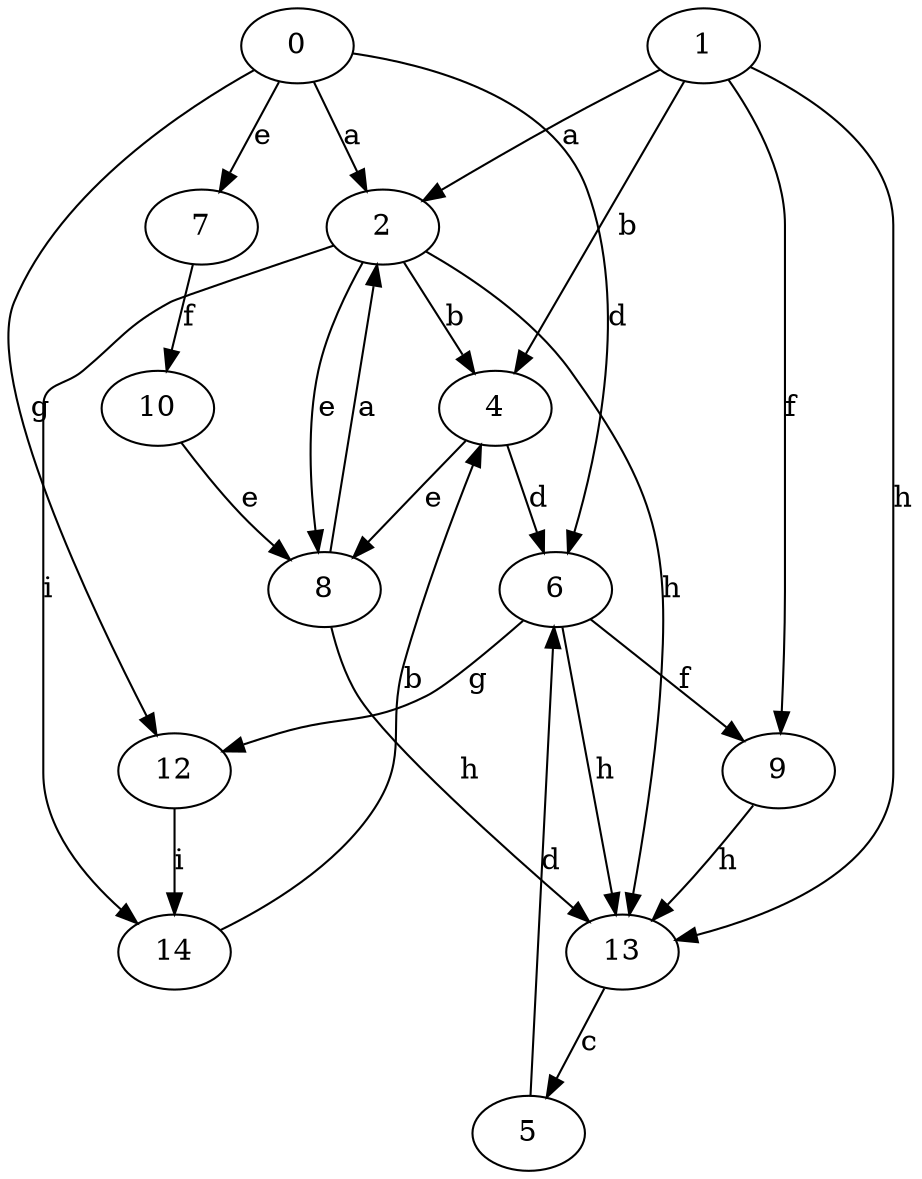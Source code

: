 strict digraph  {
1;
2;
0;
4;
5;
6;
7;
8;
9;
10;
12;
13;
14;
1 -> 2  [label=a];
1 -> 4  [label=b];
1 -> 9  [label=f];
1 -> 13  [label=h];
2 -> 4  [label=b];
2 -> 8  [label=e];
2 -> 13  [label=h];
2 -> 14  [label=i];
0 -> 2  [label=a];
0 -> 6  [label=d];
0 -> 7  [label=e];
0 -> 12  [label=g];
4 -> 6  [label=d];
4 -> 8  [label=e];
5 -> 6  [label=d];
6 -> 9  [label=f];
6 -> 12  [label=g];
6 -> 13  [label=h];
7 -> 10  [label=f];
8 -> 2  [label=a];
8 -> 13  [label=h];
9 -> 13  [label=h];
10 -> 8  [label=e];
12 -> 14  [label=i];
13 -> 5  [label=c];
14 -> 4  [label=b];
}

